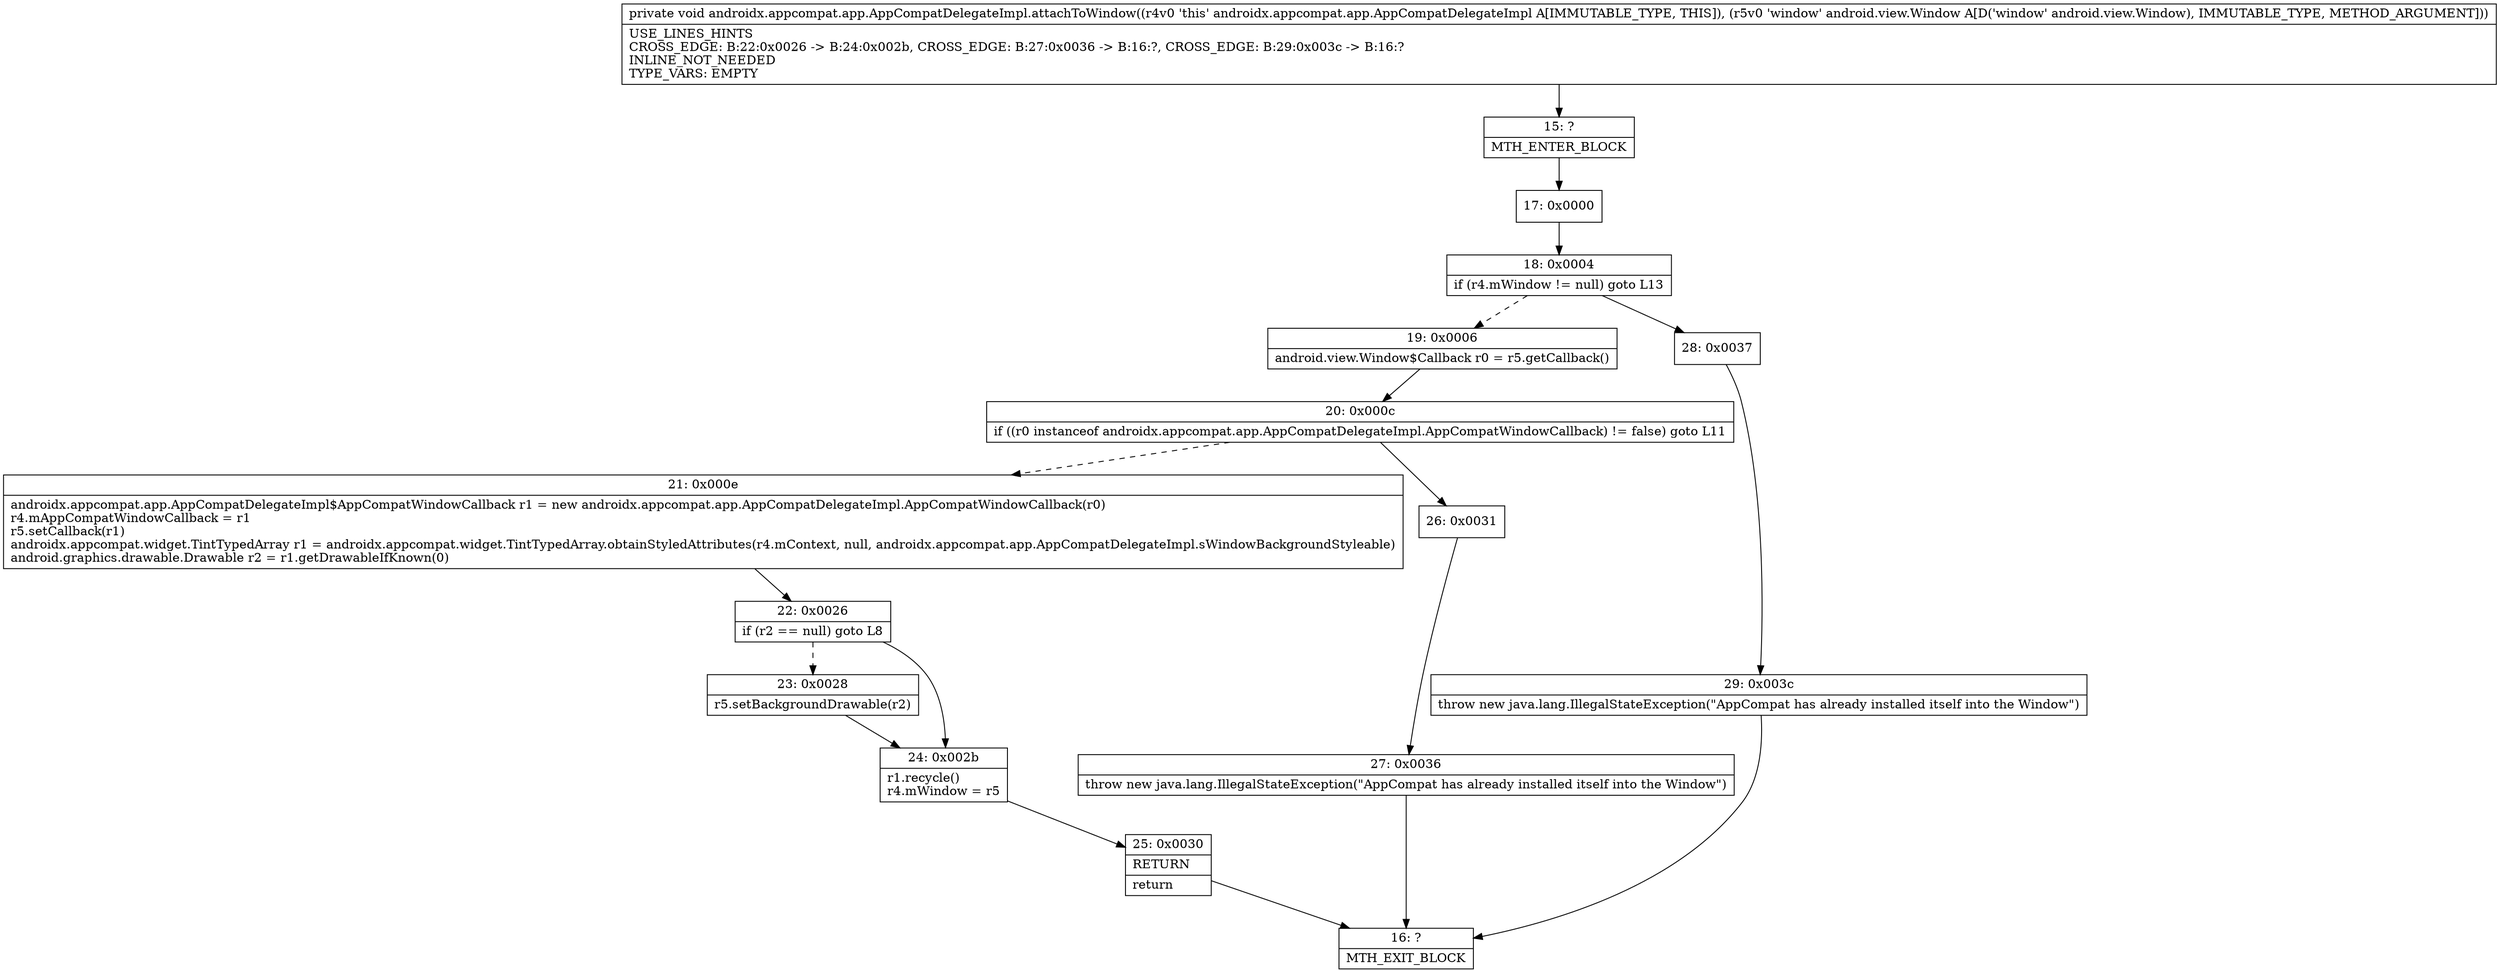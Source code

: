 digraph "CFG forandroidx.appcompat.app.AppCompatDelegateImpl.attachToWindow(Landroid\/view\/Window;)V" {
Node_15 [shape=record,label="{15\:\ ?|MTH_ENTER_BLOCK\l}"];
Node_17 [shape=record,label="{17\:\ 0x0000}"];
Node_18 [shape=record,label="{18\:\ 0x0004|if (r4.mWindow != null) goto L13\l}"];
Node_19 [shape=record,label="{19\:\ 0x0006|android.view.Window$Callback r0 = r5.getCallback()\l}"];
Node_20 [shape=record,label="{20\:\ 0x000c|if ((r0 instanceof androidx.appcompat.app.AppCompatDelegateImpl.AppCompatWindowCallback) != false) goto L11\l}"];
Node_21 [shape=record,label="{21\:\ 0x000e|androidx.appcompat.app.AppCompatDelegateImpl$AppCompatWindowCallback r1 = new androidx.appcompat.app.AppCompatDelegateImpl.AppCompatWindowCallback(r0)\lr4.mAppCompatWindowCallback = r1\lr5.setCallback(r1)\landroidx.appcompat.widget.TintTypedArray r1 = androidx.appcompat.widget.TintTypedArray.obtainStyledAttributes(r4.mContext, null, androidx.appcompat.app.AppCompatDelegateImpl.sWindowBackgroundStyleable)\landroid.graphics.drawable.Drawable r2 = r1.getDrawableIfKnown(0)\l}"];
Node_22 [shape=record,label="{22\:\ 0x0026|if (r2 == null) goto L8\l}"];
Node_23 [shape=record,label="{23\:\ 0x0028|r5.setBackgroundDrawable(r2)\l}"];
Node_24 [shape=record,label="{24\:\ 0x002b|r1.recycle()\lr4.mWindow = r5\l}"];
Node_25 [shape=record,label="{25\:\ 0x0030|RETURN\l|return\l}"];
Node_16 [shape=record,label="{16\:\ ?|MTH_EXIT_BLOCK\l}"];
Node_26 [shape=record,label="{26\:\ 0x0031}"];
Node_27 [shape=record,label="{27\:\ 0x0036|throw new java.lang.IllegalStateException(\"AppCompat has already installed itself into the Window\")\l}"];
Node_28 [shape=record,label="{28\:\ 0x0037}"];
Node_29 [shape=record,label="{29\:\ 0x003c|throw new java.lang.IllegalStateException(\"AppCompat has already installed itself into the Window\")\l}"];
MethodNode[shape=record,label="{private void androidx.appcompat.app.AppCompatDelegateImpl.attachToWindow((r4v0 'this' androidx.appcompat.app.AppCompatDelegateImpl A[IMMUTABLE_TYPE, THIS]), (r5v0 'window' android.view.Window A[D('window' android.view.Window), IMMUTABLE_TYPE, METHOD_ARGUMENT]))  | USE_LINES_HINTS\lCROSS_EDGE: B:22:0x0026 \-\> B:24:0x002b, CROSS_EDGE: B:27:0x0036 \-\> B:16:?, CROSS_EDGE: B:29:0x003c \-\> B:16:?\lINLINE_NOT_NEEDED\lTYPE_VARS: EMPTY\l}"];
MethodNode -> Node_15;Node_15 -> Node_17;
Node_17 -> Node_18;
Node_18 -> Node_19[style=dashed];
Node_18 -> Node_28;
Node_19 -> Node_20;
Node_20 -> Node_21[style=dashed];
Node_20 -> Node_26;
Node_21 -> Node_22;
Node_22 -> Node_23[style=dashed];
Node_22 -> Node_24;
Node_23 -> Node_24;
Node_24 -> Node_25;
Node_25 -> Node_16;
Node_26 -> Node_27;
Node_27 -> Node_16;
Node_28 -> Node_29;
Node_29 -> Node_16;
}

